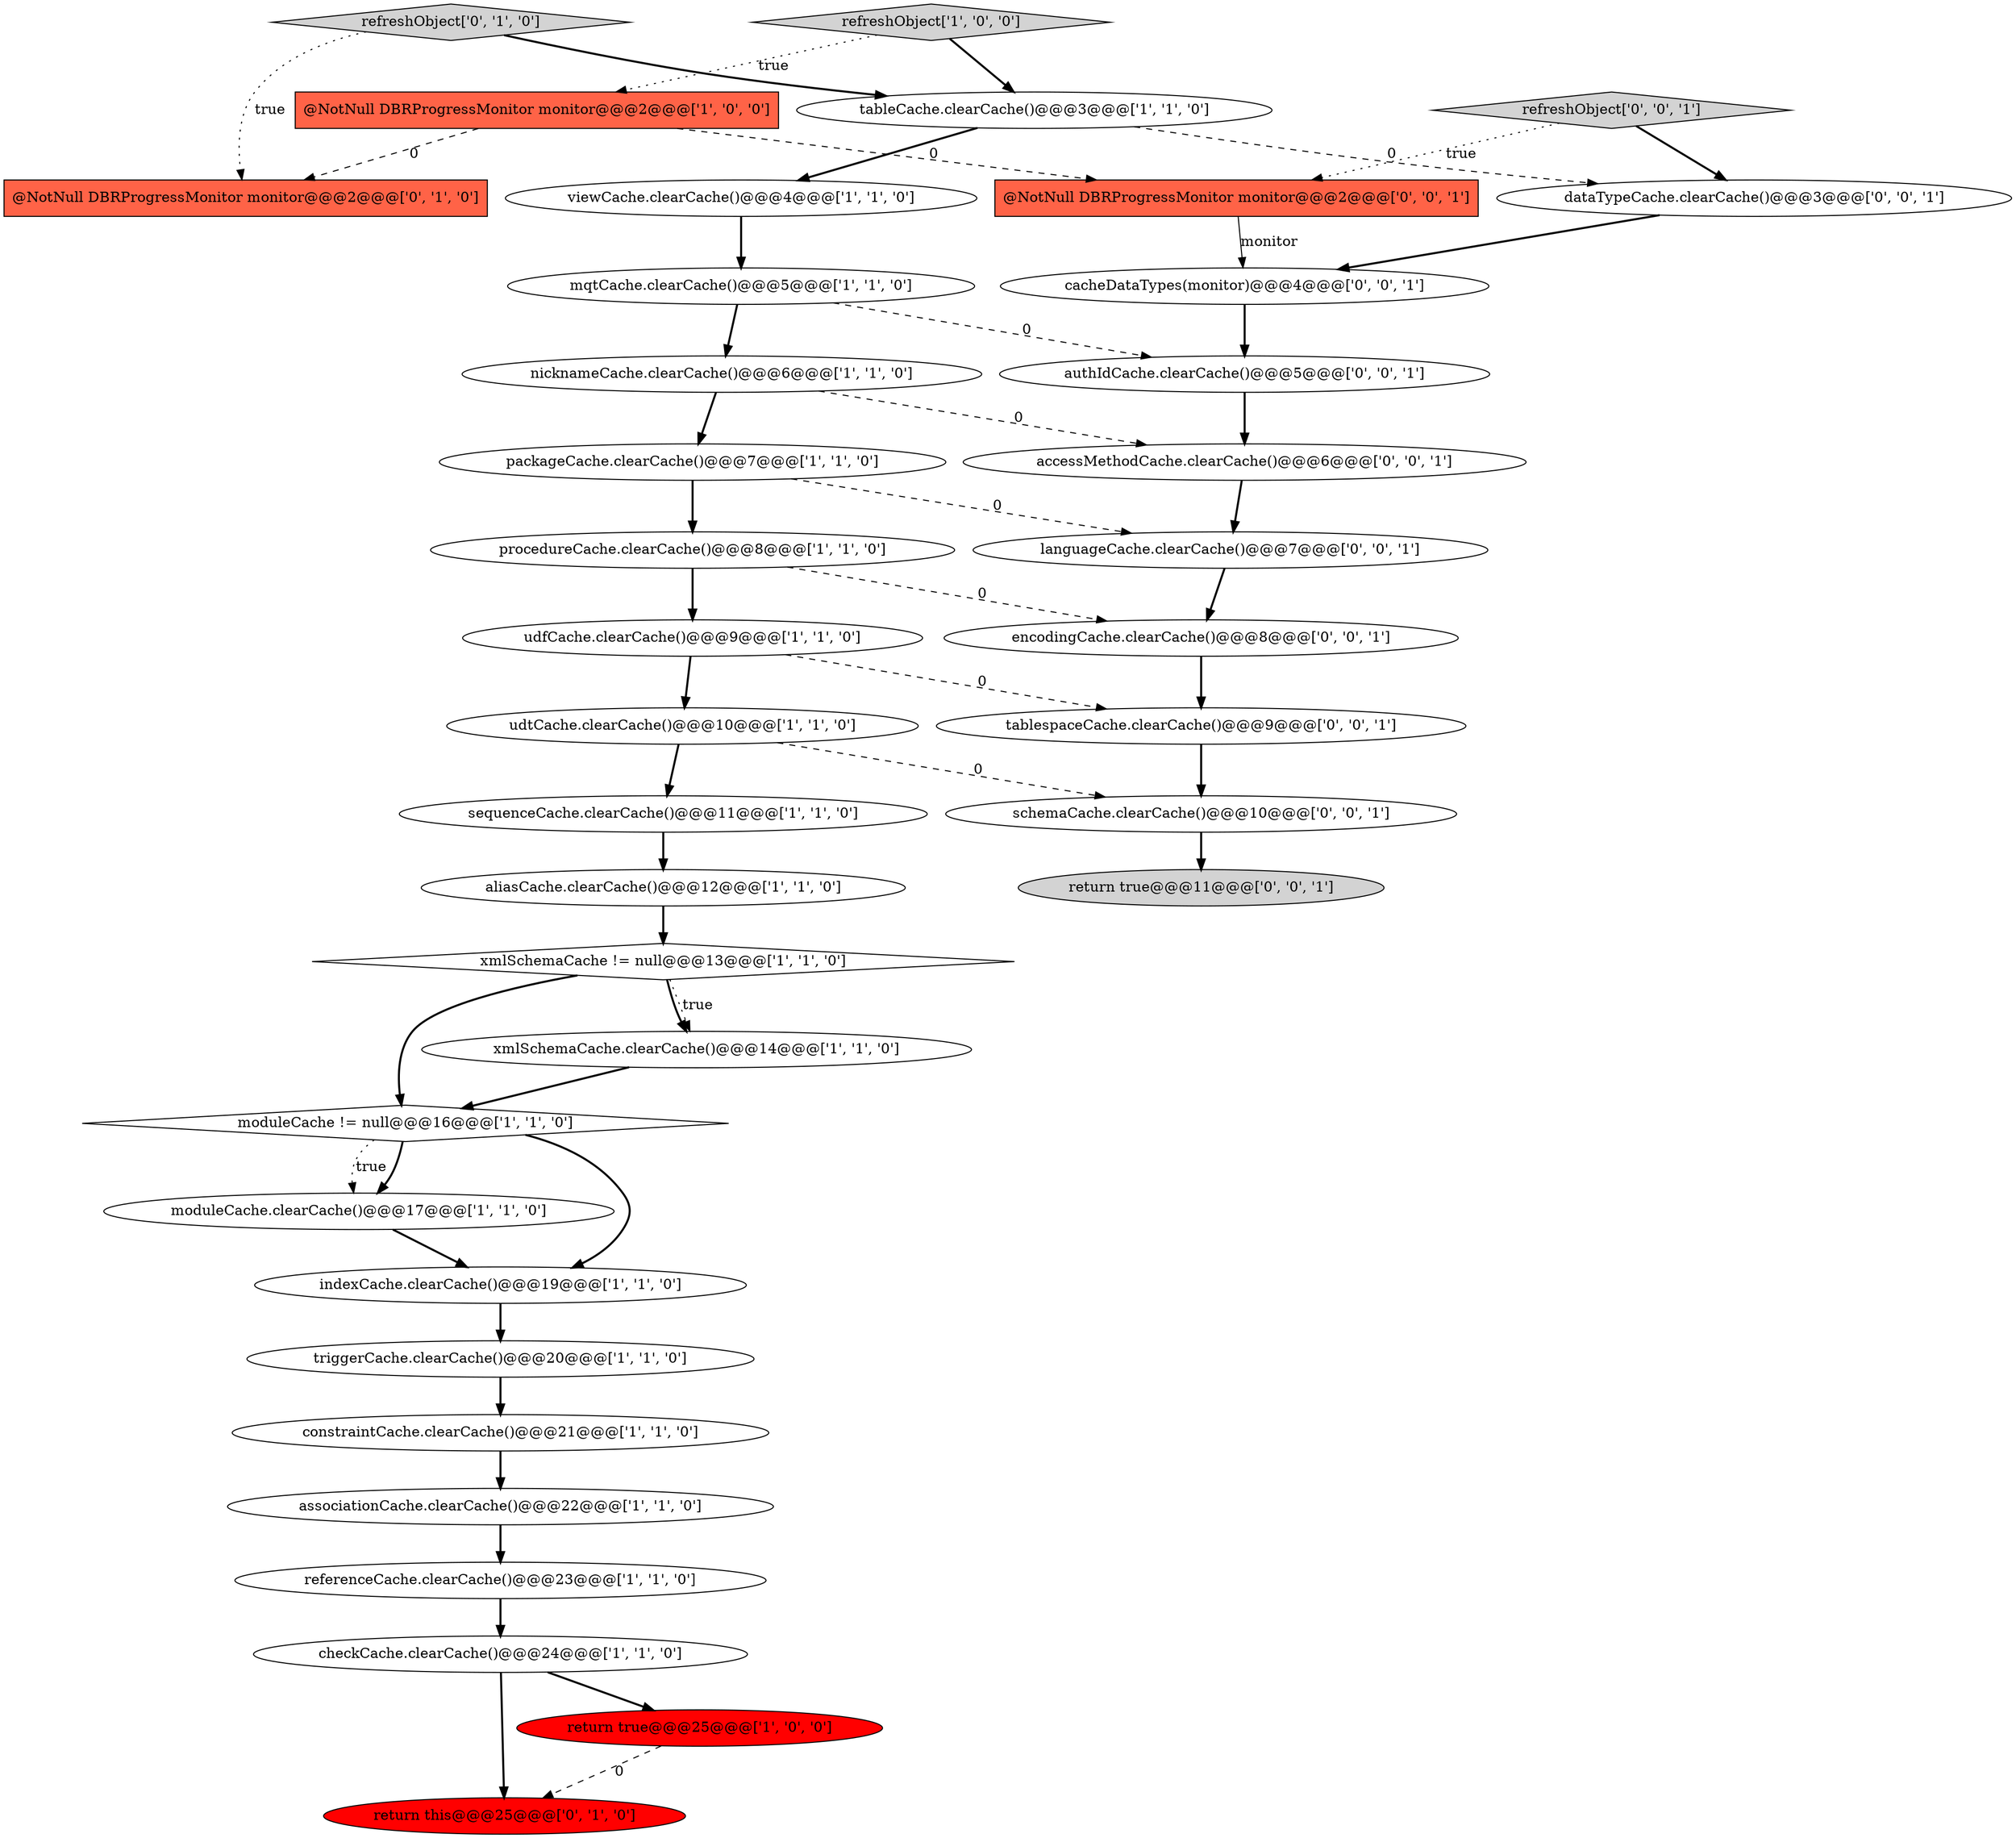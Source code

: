 digraph {
24 [style = filled, label = "return this@@@25@@@['0', '1', '0']", fillcolor = red, shape = ellipse image = "AAA1AAABBB2BBB"];
26 [style = filled, label = "languageCache.clearCache()@@@7@@@['0', '0', '1']", fillcolor = white, shape = ellipse image = "AAA0AAABBB3BBB"];
34 [style = filled, label = "authIdCache.clearCache()@@@5@@@['0', '0', '1']", fillcolor = white, shape = ellipse image = "AAA0AAABBB3BBB"];
21 [style = filled, label = "associationCache.clearCache()@@@22@@@['1', '1', '0']", fillcolor = white, shape = ellipse image = "AAA0AAABBB1BBB"];
32 [style = filled, label = "schemaCache.clearCache()@@@10@@@['0', '0', '1']", fillcolor = white, shape = ellipse image = "AAA0AAABBB3BBB"];
12 [style = filled, label = "constraintCache.clearCache()@@@21@@@['1', '1', '0']", fillcolor = white, shape = ellipse image = "AAA0AAABBB1BBB"];
16 [style = filled, label = "aliasCache.clearCache()@@@12@@@['1', '1', '0']", fillcolor = white, shape = ellipse image = "AAA0AAABBB1BBB"];
8 [style = filled, label = "indexCache.clearCache()@@@19@@@['1', '1', '0']", fillcolor = white, shape = ellipse image = "AAA0AAABBB1BBB"];
25 [style = filled, label = "@NotNull DBRProgressMonitor monitor@@@2@@@['0', '1', '0']", fillcolor = tomato, shape = box image = "AAA1AAABBB2BBB"];
17 [style = filled, label = "checkCache.clearCache()@@@24@@@['1', '1', '0']", fillcolor = white, shape = ellipse image = "AAA0AAABBB1BBB"];
23 [style = filled, label = "refreshObject['0', '1', '0']", fillcolor = lightgray, shape = diamond image = "AAA0AAABBB2BBB"];
13 [style = filled, label = "udfCache.clearCache()@@@9@@@['1', '1', '0']", fillcolor = white, shape = ellipse image = "AAA0AAABBB1BBB"];
27 [style = filled, label = "@NotNull DBRProgressMonitor monitor@@@2@@@['0', '0', '1']", fillcolor = tomato, shape = box image = "AAA0AAABBB3BBB"];
31 [style = filled, label = "accessMethodCache.clearCache()@@@6@@@['0', '0', '1']", fillcolor = white, shape = ellipse image = "AAA0AAABBB3BBB"];
28 [style = filled, label = "cacheDataTypes(monitor)@@@4@@@['0', '0', '1']", fillcolor = white, shape = ellipse image = "AAA0AAABBB3BBB"];
2 [style = filled, label = "referenceCache.clearCache()@@@23@@@['1', '1', '0']", fillcolor = white, shape = ellipse image = "AAA0AAABBB1BBB"];
35 [style = filled, label = "refreshObject['0', '0', '1']", fillcolor = lightgray, shape = diamond image = "AAA0AAABBB3BBB"];
3 [style = filled, label = "packageCache.clearCache()@@@7@@@['1', '1', '0']", fillcolor = white, shape = ellipse image = "AAA0AAABBB1BBB"];
19 [style = filled, label = "sequenceCache.clearCache()@@@11@@@['1', '1', '0']", fillcolor = white, shape = ellipse image = "AAA0AAABBB1BBB"];
11 [style = filled, label = "triggerCache.clearCache()@@@20@@@['1', '1', '0']", fillcolor = white, shape = ellipse image = "AAA0AAABBB1BBB"];
7 [style = filled, label = "moduleCache.clearCache()@@@17@@@['1', '1', '0']", fillcolor = white, shape = ellipse image = "AAA0AAABBB1BBB"];
33 [style = filled, label = "return true@@@11@@@['0', '0', '1']", fillcolor = lightgray, shape = ellipse image = "AAA0AAABBB3BBB"];
4 [style = filled, label = "procedureCache.clearCache()@@@8@@@['1', '1', '0']", fillcolor = white, shape = ellipse image = "AAA0AAABBB1BBB"];
6 [style = filled, label = "@NotNull DBRProgressMonitor monitor@@@2@@@['1', '0', '0']", fillcolor = tomato, shape = box image = "AAA1AAABBB1BBB"];
30 [style = filled, label = "dataTypeCache.clearCache()@@@3@@@['0', '0', '1']", fillcolor = white, shape = ellipse image = "AAA0AAABBB3BBB"];
15 [style = filled, label = "nicknameCache.clearCache()@@@6@@@['1', '1', '0']", fillcolor = white, shape = ellipse image = "AAA0AAABBB1BBB"];
20 [style = filled, label = "xmlSchemaCache != null@@@13@@@['1', '1', '0']", fillcolor = white, shape = diamond image = "AAA0AAABBB1BBB"];
36 [style = filled, label = "tablespaceCache.clearCache()@@@9@@@['0', '0', '1']", fillcolor = white, shape = ellipse image = "AAA0AAABBB3BBB"];
18 [style = filled, label = "viewCache.clearCache()@@@4@@@['1', '1', '0']", fillcolor = white, shape = ellipse image = "AAA0AAABBB1BBB"];
14 [style = filled, label = "udtCache.clearCache()@@@10@@@['1', '1', '0']", fillcolor = white, shape = ellipse image = "AAA0AAABBB1BBB"];
9 [style = filled, label = "xmlSchemaCache.clearCache()@@@14@@@['1', '1', '0']", fillcolor = white, shape = ellipse image = "AAA0AAABBB1BBB"];
0 [style = filled, label = "refreshObject['1', '0', '0']", fillcolor = lightgray, shape = diamond image = "AAA0AAABBB1BBB"];
22 [style = filled, label = "return true@@@25@@@['1', '0', '0']", fillcolor = red, shape = ellipse image = "AAA1AAABBB1BBB"];
1 [style = filled, label = "moduleCache != null@@@16@@@['1', '1', '0']", fillcolor = white, shape = diamond image = "AAA0AAABBB1BBB"];
29 [style = filled, label = "encodingCache.clearCache()@@@8@@@['0', '0', '1']", fillcolor = white, shape = ellipse image = "AAA0AAABBB3BBB"];
10 [style = filled, label = "mqtCache.clearCache()@@@5@@@['1', '1', '0']", fillcolor = white, shape = ellipse image = "AAA0AAABBB1BBB"];
5 [style = filled, label = "tableCache.clearCache()@@@3@@@['1', '1', '0']", fillcolor = white, shape = ellipse image = "AAA0AAABBB1BBB"];
2->17 [style = bold, label=""];
29->36 [style = bold, label=""];
1->8 [style = bold, label=""];
10->15 [style = bold, label=""];
23->5 [style = bold, label=""];
20->9 [style = dotted, label="true"];
3->26 [style = dashed, label="0"];
28->34 [style = bold, label=""];
13->36 [style = dashed, label="0"];
20->9 [style = bold, label=""];
10->34 [style = dashed, label="0"];
12->21 [style = bold, label=""];
26->29 [style = bold, label=""];
4->13 [style = bold, label=""];
27->28 [style = solid, label="monitor"];
36->32 [style = bold, label=""];
14->19 [style = bold, label=""];
34->31 [style = bold, label=""];
11->12 [style = bold, label=""];
5->18 [style = bold, label=""];
20->1 [style = bold, label=""];
17->22 [style = bold, label=""];
15->3 [style = bold, label=""];
7->8 [style = bold, label=""];
0->6 [style = dotted, label="true"];
3->4 [style = bold, label=""];
1->7 [style = bold, label=""];
32->33 [style = bold, label=""];
22->24 [style = dashed, label="0"];
21->2 [style = bold, label=""];
19->16 [style = bold, label=""];
1->7 [style = dotted, label="true"];
31->26 [style = bold, label=""];
35->27 [style = dotted, label="true"];
17->24 [style = bold, label=""];
14->32 [style = dashed, label="0"];
30->28 [style = bold, label=""];
18->10 [style = bold, label=""];
6->25 [style = dashed, label="0"];
6->27 [style = dashed, label="0"];
5->30 [style = dashed, label="0"];
15->31 [style = dashed, label="0"];
4->29 [style = dashed, label="0"];
9->1 [style = bold, label=""];
16->20 [style = bold, label=""];
8->11 [style = bold, label=""];
35->30 [style = bold, label=""];
13->14 [style = bold, label=""];
23->25 [style = dotted, label="true"];
0->5 [style = bold, label=""];
}
